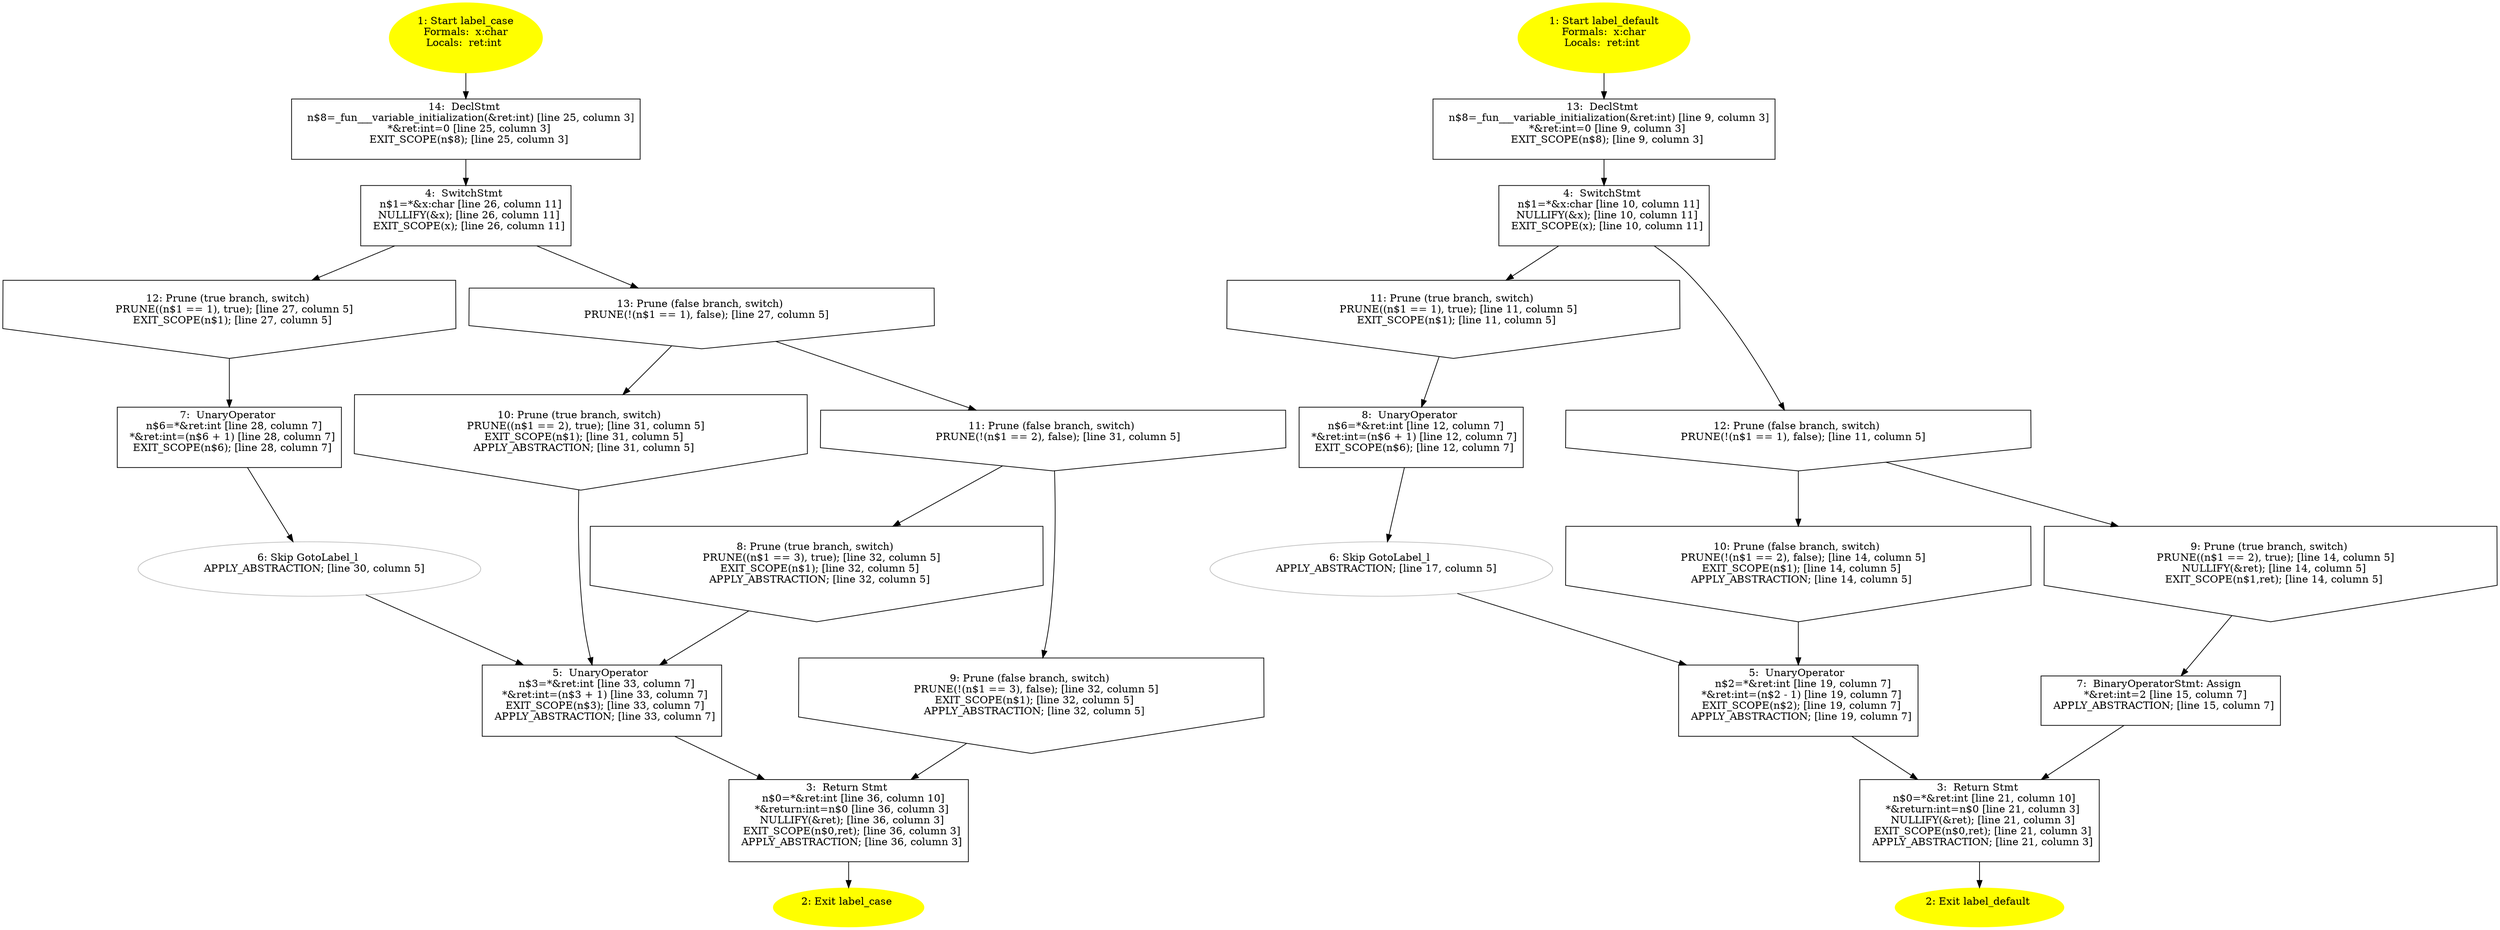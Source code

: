 /* @generated */
digraph cfg {
"label_case.83d07a314df100648248d9156212096b_1" [label="1: Start label_case\nFormals:  x:char\nLocals:  ret:int \n  " color=yellow style=filled]
	

	 "label_case.83d07a314df100648248d9156212096b_1" -> "label_case.83d07a314df100648248d9156212096b_14" ;
"label_case.83d07a314df100648248d9156212096b_2" [label="2: Exit label_case \n  " color=yellow style=filled]
	

"label_case.83d07a314df100648248d9156212096b_3" [label="3:  Return Stmt \n   n$0=*&ret:int [line 36, column 10]\n  *&return:int=n$0 [line 36, column 3]\n  NULLIFY(&ret); [line 36, column 3]\n  EXIT_SCOPE(n$0,ret); [line 36, column 3]\n  APPLY_ABSTRACTION; [line 36, column 3]\n " shape="box"]
	

	 "label_case.83d07a314df100648248d9156212096b_3" -> "label_case.83d07a314df100648248d9156212096b_2" ;
"label_case.83d07a314df100648248d9156212096b_4" [label="4:  SwitchStmt \n   n$1=*&x:char [line 26, column 11]\n  NULLIFY(&x); [line 26, column 11]\n  EXIT_SCOPE(x); [line 26, column 11]\n " shape="box"]
	

	 "label_case.83d07a314df100648248d9156212096b_4" -> "label_case.83d07a314df100648248d9156212096b_12" ;
	 "label_case.83d07a314df100648248d9156212096b_4" -> "label_case.83d07a314df100648248d9156212096b_13" ;
"label_case.83d07a314df100648248d9156212096b_5" [label="5:  UnaryOperator \n   n$3=*&ret:int [line 33, column 7]\n  *&ret:int=(n$3 + 1) [line 33, column 7]\n  EXIT_SCOPE(n$3); [line 33, column 7]\n  APPLY_ABSTRACTION; [line 33, column 7]\n " shape="box"]
	

	 "label_case.83d07a314df100648248d9156212096b_5" -> "label_case.83d07a314df100648248d9156212096b_3" ;
"label_case.83d07a314df100648248d9156212096b_6" [label="6: Skip GotoLabel_l \n   APPLY_ABSTRACTION; [line 30, column 5]\n " color="gray"]
	

	 "label_case.83d07a314df100648248d9156212096b_6" -> "label_case.83d07a314df100648248d9156212096b_5" ;
"label_case.83d07a314df100648248d9156212096b_7" [label="7:  UnaryOperator \n   n$6=*&ret:int [line 28, column 7]\n  *&ret:int=(n$6 + 1) [line 28, column 7]\n  EXIT_SCOPE(n$6); [line 28, column 7]\n " shape="box"]
	

	 "label_case.83d07a314df100648248d9156212096b_7" -> "label_case.83d07a314df100648248d9156212096b_6" ;
"label_case.83d07a314df100648248d9156212096b_8" [label="8: Prune (true branch, switch) \n   PRUNE((n$1 == 3), true); [line 32, column 5]\n  EXIT_SCOPE(n$1); [line 32, column 5]\n  APPLY_ABSTRACTION; [line 32, column 5]\n " shape="invhouse"]
	

	 "label_case.83d07a314df100648248d9156212096b_8" -> "label_case.83d07a314df100648248d9156212096b_5" ;
"label_case.83d07a314df100648248d9156212096b_9" [label="9: Prune (false branch, switch) \n   PRUNE(!(n$1 == 3), false); [line 32, column 5]\n  EXIT_SCOPE(n$1); [line 32, column 5]\n  APPLY_ABSTRACTION; [line 32, column 5]\n " shape="invhouse"]
	

	 "label_case.83d07a314df100648248d9156212096b_9" -> "label_case.83d07a314df100648248d9156212096b_3" ;
"label_case.83d07a314df100648248d9156212096b_10" [label="10: Prune (true branch, switch) \n   PRUNE((n$1 == 2), true); [line 31, column 5]\n  EXIT_SCOPE(n$1); [line 31, column 5]\n  APPLY_ABSTRACTION; [line 31, column 5]\n " shape="invhouse"]
	

	 "label_case.83d07a314df100648248d9156212096b_10" -> "label_case.83d07a314df100648248d9156212096b_5" ;
"label_case.83d07a314df100648248d9156212096b_11" [label="11: Prune (false branch, switch) \n   PRUNE(!(n$1 == 2), false); [line 31, column 5]\n " shape="invhouse"]
	

	 "label_case.83d07a314df100648248d9156212096b_11" -> "label_case.83d07a314df100648248d9156212096b_8" ;
	 "label_case.83d07a314df100648248d9156212096b_11" -> "label_case.83d07a314df100648248d9156212096b_9" ;
"label_case.83d07a314df100648248d9156212096b_12" [label="12: Prune (true branch, switch) \n   PRUNE((n$1 == 1), true); [line 27, column 5]\n  EXIT_SCOPE(n$1); [line 27, column 5]\n " shape="invhouse"]
	

	 "label_case.83d07a314df100648248d9156212096b_12" -> "label_case.83d07a314df100648248d9156212096b_7" ;
"label_case.83d07a314df100648248d9156212096b_13" [label="13: Prune (false branch, switch) \n   PRUNE(!(n$1 == 1), false); [line 27, column 5]\n " shape="invhouse"]
	

	 "label_case.83d07a314df100648248d9156212096b_13" -> "label_case.83d07a314df100648248d9156212096b_10" ;
	 "label_case.83d07a314df100648248d9156212096b_13" -> "label_case.83d07a314df100648248d9156212096b_11" ;
"label_case.83d07a314df100648248d9156212096b_14" [label="14:  DeclStmt \n   n$8=_fun___variable_initialization(&ret:int) [line 25, column 3]\n  *&ret:int=0 [line 25, column 3]\n  EXIT_SCOPE(n$8); [line 25, column 3]\n " shape="box"]
	

	 "label_case.83d07a314df100648248d9156212096b_14" -> "label_case.83d07a314df100648248d9156212096b_4" ;
"label_default.f30729864b0243c0a794ef0254fe7d23_1" [label="1: Start label_default\nFormals:  x:char\nLocals:  ret:int \n  " color=yellow style=filled]
	

	 "label_default.f30729864b0243c0a794ef0254fe7d23_1" -> "label_default.f30729864b0243c0a794ef0254fe7d23_13" ;
"label_default.f30729864b0243c0a794ef0254fe7d23_2" [label="2: Exit label_default \n  " color=yellow style=filled]
	

"label_default.f30729864b0243c0a794ef0254fe7d23_3" [label="3:  Return Stmt \n   n$0=*&ret:int [line 21, column 10]\n  *&return:int=n$0 [line 21, column 3]\n  NULLIFY(&ret); [line 21, column 3]\n  EXIT_SCOPE(n$0,ret); [line 21, column 3]\n  APPLY_ABSTRACTION; [line 21, column 3]\n " shape="box"]
	

	 "label_default.f30729864b0243c0a794ef0254fe7d23_3" -> "label_default.f30729864b0243c0a794ef0254fe7d23_2" ;
"label_default.f30729864b0243c0a794ef0254fe7d23_4" [label="4:  SwitchStmt \n   n$1=*&x:char [line 10, column 11]\n  NULLIFY(&x); [line 10, column 11]\n  EXIT_SCOPE(x); [line 10, column 11]\n " shape="box"]
	

	 "label_default.f30729864b0243c0a794ef0254fe7d23_4" -> "label_default.f30729864b0243c0a794ef0254fe7d23_11" ;
	 "label_default.f30729864b0243c0a794ef0254fe7d23_4" -> "label_default.f30729864b0243c0a794ef0254fe7d23_12" ;
"label_default.f30729864b0243c0a794ef0254fe7d23_5" [label="5:  UnaryOperator \n   n$2=*&ret:int [line 19, column 7]\n  *&ret:int=(n$2 - 1) [line 19, column 7]\n  EXIT_SCOPE(n$2); [line 19, column 7]\n  APPLY_ABSTRACTION; [line 19, column 7]\n " shape="box"]
	

	 "label_default.f30729864b0243c0a794ef0254fe7d23_5" -> "label_default.f30729864b0243c0a794ef0254fe7d23_3" ;
"label_default.f30729864b0243c0a794ef0254fe7d23_6" [label="6: Skip GotoLabel_l \n   APPLY_ABSTRACTION; [line 17, column 5]\n " color="gray"]
	

	 "label_default.f30729864b0243c0a794ef0254fe7d23_6" -> "label_default.f30729864b0243c0a794ef0254fe7d23_5" ;
"label_default.f30729864b0243c0a794ef0254fe7d23_7" [label="7:  BinaryOperatorStmt: Assign \n   *&ret:int=2 [line 15, column 7]\n  APPLY_ABSTRACTION; [line 15, column 7]\n " shape="box"]
	

	 "label_default.f30729864b0243c0a794ef0254fe7d23_7" -> "label_default.f30729864b0243c0a794ef0254fe7d23_3" ;
"label_default.f30729864b0243c0a794ef0254fe7d23_8" [label="8:  UnaryOperator \n   n$6=*&ret:int [line 12, column 7]\n  *&ret:int=(n$6 + 1) [line 12, column 7]\n  EXIT_SCOPE(n$6); [line 12, column 7]\n " shape="box"]
	

	 "label_default.f30729864b0243c0a794ef0254fe7d23_8" -> "label_default.f30729864b0243c0a794ef0254fe7d23_6" ;
"label_default.f30729864b0243c0a794ef0254fe7d23_9" [label="9: Prune (true branch, switch) \n   PRUNE((n$1 == 2), true); [line 14, column 5]\n  NULLIFY(&ret); [line 14, column 5]\n  EXIT_SCOPE(n$1,ret); [line 14, column 5]\n " shape="invhouse"]
	

	 "label_default.f30729864b0243c0a794ef0254fe7d23_9" -> "label_default.f30729864b0243c0a794ef0254fe7d23_7" ;
"label_default.f30729864b0243c0a794ef0254fe7d23_10" [label="10: Prune (false branch, switch) \n   PRUNE(!(n$1 == 2), false); [line 14, column 5]\n  EXIT_SCOPE(n$1); [line 14, column 5]\n  APPLY_ABSTRACTION; [line 14, column 5]\n " shape="invhouse"]
	

	 "label_default.f30729864b0243c0a794ef0254fe7d23_10" -> "label_default.f30729864b0243c0a794ef0254fe7d23_5" ;
"label_default.f30729864b0243c0a794ef0254fe7d23_11" [label="11: Prune (true branch, switch) \n   PRUNE((n$1 == 1), true); [line 11, column 5]\n  EXIT_SCOPE(n$1); [line 11, column 5]\n " shape="invhouse"]
	

	 "label_default.f30729864b0243c0a794ef0254fe7d23_11" -> "label_default.f30729864b0243c0a794ef0254fe7d23_8" ;
"label_default.f30729864b0243c0a794ef0254fe7d23_12" [label="12: Prune (false branch, switch) \n   PRUNE(!(n$1 == 1), false); [line 11, column 5]\n " shape="invhouse"]
	

	 "label_default.f30729864b0243c0a794ef0254fe7d23_12" -> "label_default.f30729864b0243c0a794ef0254fe7d23_9" ;
	 "label_default.f30729864b0243c0a794ef0254fe7d23_12" -> "label_default.f30729864b0243c0a794ef0254fe7d23_10" ;
"label_default.f30729864b0243c0a794ef0254fe7d23_13" [label="13:  DeclStmt \n   n$8=_fun___variable_initialization(&ret:int) [line 9, column 3]\n  *&ret:int=0 [line 9, column 3]\n  EXIT_SCOPE(n$8); [line 9, column 3]\n " shape="box"]
	

	 "label_default.f30729864b0243c0a794ef0254fe7d23_13" -> "label_default.f30729864b0243c0a794ef0254fe7d23_4" ;
}
